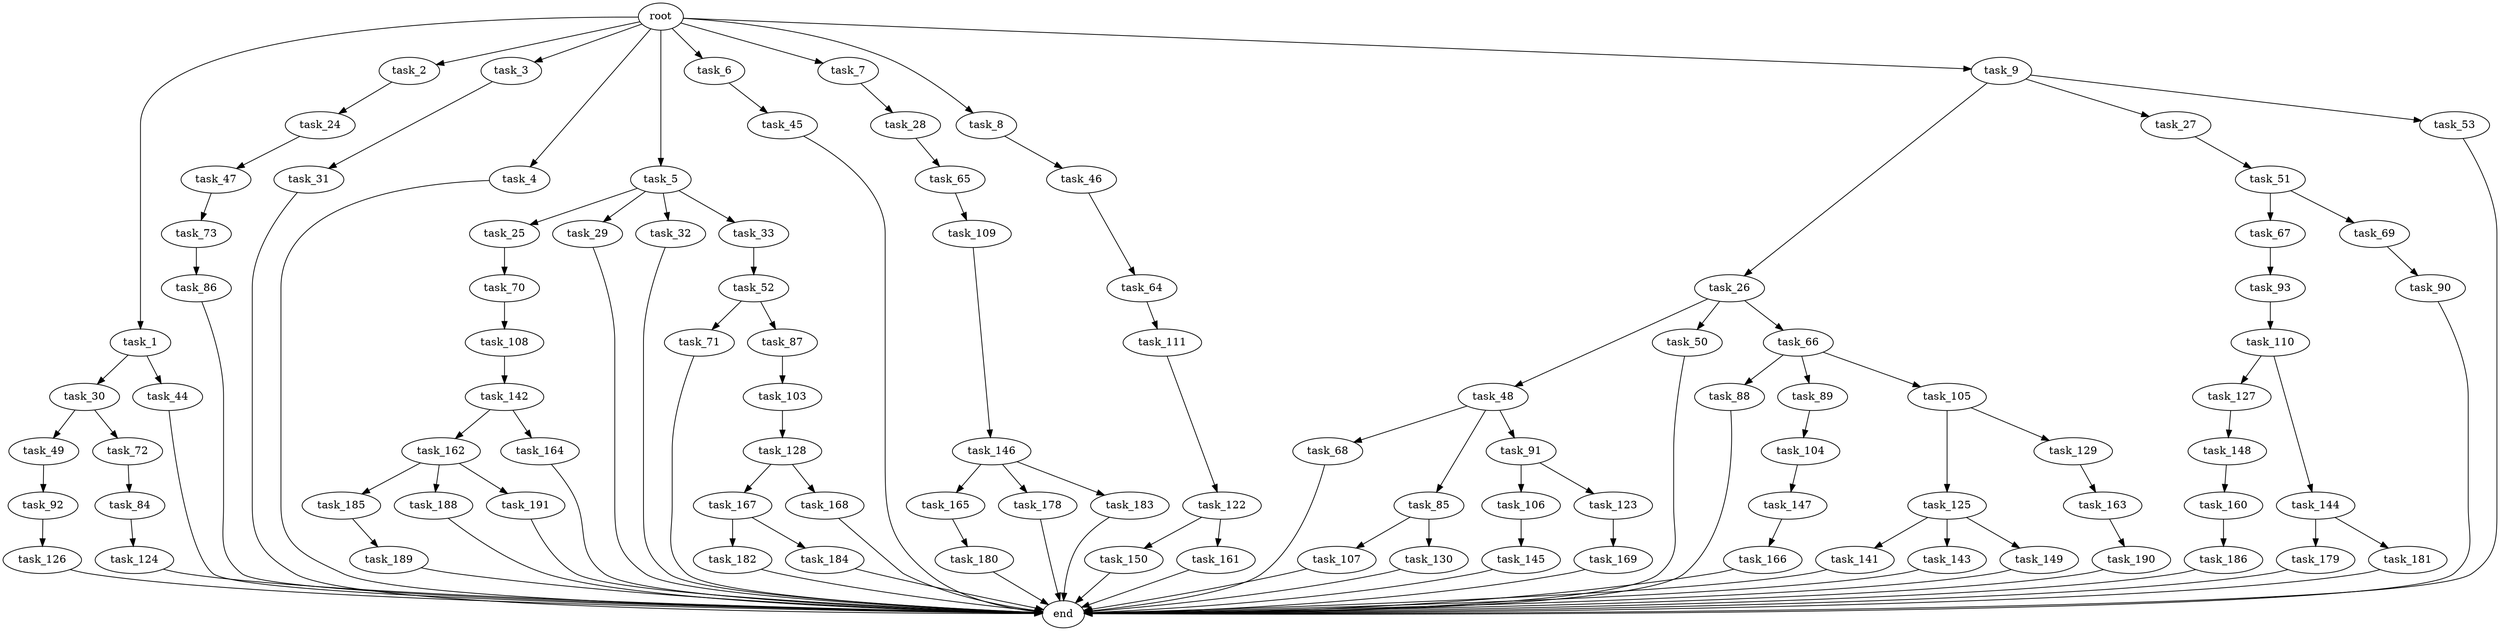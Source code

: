 digraph G {
  root [size="0.000000"];
  task_1 [size="1024.000000"];
  task_2 [size="1024.000000"];
  task_3 [size="1024.000000"];
  task_4 [size="1024.000000"];
  task_5 [size="1024.000000"];
  task_6 [size="1024.000000"];
  task_7 [size="1024.000000"];
  task_8 [size="1024.000000"];
  task_9 [size="1024.000000"];
  task_24 [size="309237645312.000000"];
  task_25 [size="34359738368.000000"];
  task_26 [size="77309411328.000000"];
  task_27 [size="77309411328.000000"];
  task_28 [size="137438953472.000000"];
  task_29 [size="34359738368.000000"];
  task_30 [size="137438953472.000000"];
  task_31 [size="549755813888.000000"];
  task_32 [size="34359738368.000000"];
  task_33 [size="34359738368.000000"];
  task_44 [size="137438953472.000000"];
  task_45 [size="77309411328.000000"];
  task_46 [size="34359738368.000000"];
  task_47 [size="137438953472.000000"];
  task_48 [size="34359738368.000000"];
  task_49 [size="695784701952.000000"];
  task_50 [size="34359738368.000000"];
  task_51 [size="858993459200.000000"];
  task_52 [size="34359738368.000000"];
  task_53 [size="77309411328.000000"];
  task_64 [size="137438953472.000000"];
  task_65 [size="695784701952.000000"];
  task_66 [size="34359738368.000000"];
  task_67 [size="214748364800.000000"];
  task_68 [size="858993459200.000000"];
  task_69 [size="214748364800.000000"];
  task_70 [size="549755813888.000000"];
  task_71 [size="214748364800.000000"];
  task_72 [size="695784701952.000000"];
  task_73 [size="695784701952.000000"];
  task_84 [size="137438953472.000000"];
  task_85 [size="858993459200.000000"];
  task_86 [size="309237645312.000000"];
  task_87 [size="214748364800.000000"];
  task_88 [size="549755813888.000000"];
  task_89 [size="549755813888.000000"];
  task_90 [size="214748364800.000000"];
  task_91 [size="858993459200.000000"];
  task_92 [size="549755813888.000000"];
  task_93 [size="77309411328.000000"];
  task_103 [size="858993459200.000000"];
  task_104 [size="420906795008.000000"];
  task_105 [size="549755813888.000000"];
  task_106 [size="137438953472.000000"];
  task_107 [size="420906795008.000000"];
  task_108 [size="309237645312.000000"];
  task_109 [size="34359738368.000000"];
  task_110 [size="858993459200.000000"];
  task_111 [size="309237645312.000000"];
  task_122 [size="137438953472.000000"];
  task_123 [size="137438953472.000000"];
  task_124 [size="549755813888.000000"];
  task_125 [size="858993459200.000000"];
  task_126 [size="309237645312.000000"];
  task_127 [size="34359738368.000000"];
  task_128 [size="420906795008.000000"];
  task_129 [size="858993459200.000000"];
  task_130 [size="420906795008.000000"];
  task_141 [size="858993459200.000000"];
  task_142 [size="214748364800.000000"];
  task_143 [size="858993459200.000000"];
  task_144 [size="34359738368.000000"];
  task_145 [size="858993459200.000000"];
  task_146 [size="858993459200.000000"];
  task_147 [size="137438953472.000000"];
  task_148 [size="77309411328.000000"];
  task_149 [size="858993459200.000000"];
  task_150 [size="858993459200.000000"];
  task_160 [size="695784701952.000000"];
  task_161 [size="858993459200.000000"];
  task_162 [size="214748364800.000000"];
  task_163 [size="137438953472.000000"];
  task_164 [size="214748364800.000000"];
  task_165 [size="309237645312.000000"];
  task_166 [size="34359738368.000000"];
  task_167 [size="858993459200.000000"];
  task_168 [size="858993459200.000000"];
  task_169 [size="214748364800.000000"];
  task_178 [size="309237645312.000000"];
  task_179 [size="549755813888.000000"];
  task_180 [size="695784701952.000000"];
  task_181 [size="549755813888.000000"];
  task_182 [size="858993459200.000000"];
  task_183 [size="309237645312.000000"];
  task_184 [size="858993459200.000000"];
  task_185 [size="549755813888.000000"];
  task_186 [size="309237645312.000000"];
  task_188 [size="549755813888.000000"];
  task_189 [size="137438953472.000000"];
  task_190 [size="214748364800.000000"];
  task_191 [size="549755813888.000000"];
  end [size="0.000000"];

  root -> task_1 [size="1.000000"];
  root -> task_2 [size="1.000000"];
  root -> task_3 [size="1.000000"];
  root -> task_4 [size="1.000000"];
  root -> task_5 [size="1.000000"];
  root -> task_6 [size="1.000000"];
  root -> task_7 [size="1.000000"];
  root -> task_8 [size="1.000000"];
  root -> task_9 [size="1.000000"];
  task_1 -> task_30 [size="134217728.000000"];
  task_1 -> task_44 [size="134217728.000000"];
  task_2 -> task_24 [size="301989888.000000"];
  task_3 -> task_31 [size="536870912.000000"];
  task_4 -> end [size="1.000000"];
  task_5 -> task_25 [size="33554432.000000"];
  task_5 -> task_29 [size="33554432.000000"];
  task_5 -> task_32 [size="33554432.000000"];
  task_5 -> task_33 [size="33554432.000000"];
  task_6 -> task_45 [size="75497472.000000"];
  task_7 -> task_28 [size="134217728.000000"];
  task_8 -> task_46 [size="33554432.000000"];
  task_9 -> task_26 [size="75497472.000000"];
  task_9 -> task_27 [size="75497472.000000"];
  task_9 -> task_53 [size="75497472.000000"];
  task_24 -> task_47 [size="134217728.000000"];
  task_25 -> task_70 [size="536870912.000000"];
  task_26 -> task_48 [size="33554432.000000"];
  task_26 -> task_50 [size="33554432.000000"];
  task_26 -> task_66 [size="33554432.000000"];
  task_27 -> task_51 [size="838860800.000000"];
  task_28 -> task_65 [size="679477248.000000"];
  task_29 -> end [size="1.000000"];
  task_30 -> task_49 [size="679477248.000000"];
  task_30 -> task_72 [size="679477248.000000"];
  task_31 -> end [size="1.000000"];
  task_32 -> end [size="1.000000"];
  task_33 -> task_52 [size="33554432.000000"];
  task_44 -> end [size="1.000000"];
  task_45 -> end [size="1.000000"];
  task_46 -> task_64 [size="134217728.000000"];
  task_47 -> task_73 [size="679477248.000000"];
  task_48 -> task_68 [size="838860800.000000"];
  task_48 -> task_85 [size="838860800.000000"];
  task_48 -> task_91 [size="838860800.000000"];
  task_49 -> task_92 [size="536870912.000000"];
  task_50 -> end [size="1.000000"];
  task_51 -> task_67 [size="209715200.000000"];
  task_51 -> task_69 [size="209715200.000000"];
  task_52 -> task_71 [size="209715200.000000"];
  task_52 -> task_87 [size="209715200.000000"];
  task_53 -> end [size="1.000000"];
  task_64 -> task_111 [size="301989888.000000"];
  task_65 -> task_109 [size="33554432.000000"];
  task_66 -> task_88 [size="536870912.000000"];
  task_66 -> task_89 [size="536870912.000000"];
  task_66 -> task_105 [size="536870912.000000"];
  task_67 -> task_93 [size="75497472.000000"];
  task_68 -> end [size="1.000000"];
  task_69 -> task_90 [size="209715200.000000"];
  task_70 -> task_108 [size="301989888.000000"];
  task_71 -> end [size="1.000000"];
  task_72 -> task_84 [size="134217728.000000"];
  task_73 -> task_86 [size="301989888.000000"];
  task_84 -> task_124 [size="536870912.000000"];
  task_85 -> task_107 [size="411041792.000000"];
  task_85 -> task_130 [size="411041792.000000"];
  task_86 -> end [size="1.000000"];
  task_87 -> task_103 [size="838860800.000000"];
  task_88 -> end [size="1.000000"];
  task_89 -> task_104 [size="411041792.000000"];
  task_90 -> end [size="1.000000"];
  task_91 -> task_106 [size="134217728.000000"];
  task_91 -> task_123 [size="134217728.000000"];
  task_92 -> task_126 [size="301989888.000000"];
  task_93 -> task_110 [size="838860800.000000"];
  task_103 -> task_128 [size="411041792.000000"];
  task_104 -> task_147 [size="134217728.000000"];
  task_105 -> task_125 [size="838860800.000000"];
  task_105 -> task_129 [size="838860800.000000"];
  task_106 -> task_145 [size="838860800.000000"];
  task_107 -> end [size="1.000000"];
  task_108 -> task_142 [size="209715200.000000"];
  task_109 -> task_146 [size="838860800.000000"];
  task_110 -> task_127 [size="33554432.000000"];
  task_110 -> task_144 [size="33554432.000000"];
  task_111 -> task_122 [size="134217728.000000"];
  task_122 -> task_150 [size="838860800.000000"];
  task_122 -> task_161 [size="838860800.000000"];
  task_123 -> task_169 [size="209715200.000000"];
  task_124 -> end [size="1.000000"];
  task_125 -> task_141 [size="838860800.000000"];
  task_125 -> task_143 [size="838860800.000000"];
  task_125 -> task_149 [size="838860800.000000"];
  task_126 -> end [size="1.000000"];
  task_127 -> task_148 [size="75497472.000000"];
  task_128 -> task_167 [size="838860800.000000"];
  task_128 -> task_168 [size="838860800.000000"];
  task_129 -> task_163 [size="134217728.000000"];
  task_130 -> end [size="1.000000"];
  task_141 -> end [size="1.000000"];
  task_142 -> task_162 [size="209715200.000000"];
  task_142 -> task_164 [size="209715200.000000"];
  task_143 -> end [size="1.000000"];
  task_144 -> task_179 [size="536870912.000000"];
  task_144 -> task_181 [size="536870912.000000"];
  task_145 -> end [size="1.000000"];
  task_146 -> task_165 [size="301989888.000000"];
  task_146 -> task_178 [size="301989888.000000"];
  task_146 -> task_183 [size="301989888.000000"];
  task_147 -> task_166 [size="33554432.000000"];
  task_148 -> task_160 [size="679477248.000000"];
  task_149 -> end [size="1.000000"];
  task_150 -> end [size="1.000000"];
  task_160 -> task_186 [size="301989888.000000"];
  task_161 -> end [size="1.000000"];
  task_162 -> task_185 [size="536870912.000000"];
  task_162 -> task_188 [size="536870912.000000"];
  task_162 -> task_191 [size="536870912.000000"];
  task_163 -> task_190 [size="209715200.000000"];
  task_164 -> end [size="1.000000"];
  task_165 -> task_180 [size="679477248.000000"];
  task_166 -> end [size="1.000000"];
  task_167 -> task_182 [size="838860800.000000"];
  task_167 -> task_184 [size="838860800.000000"];
  task_168 -> end [size="1.000000"];
  task_169 -> end [size="1.000000"];
  task_178 -> end [size="1.000000"];
  task_179 -> end [size="1.000000"];
  task_180 -> end [size="1.000000"];
  task_181 -> end [size="1.000000"];
  task_182 -> end [size="1.000000"];
  task_183 -> end [size="1.000000"];
  task_184 -> end [size="1.000000"];
  task_185 -> task_189 [size="134217728.000000"];
  task_186 -> end [size="1.000000"];
  task_188 -> end [size="1.000000"];
  task_189 -> end [size="1.000000"];
  task_190 -> end [size="1.000000"];
  task_191 -> end [size="1.000000"];
}
